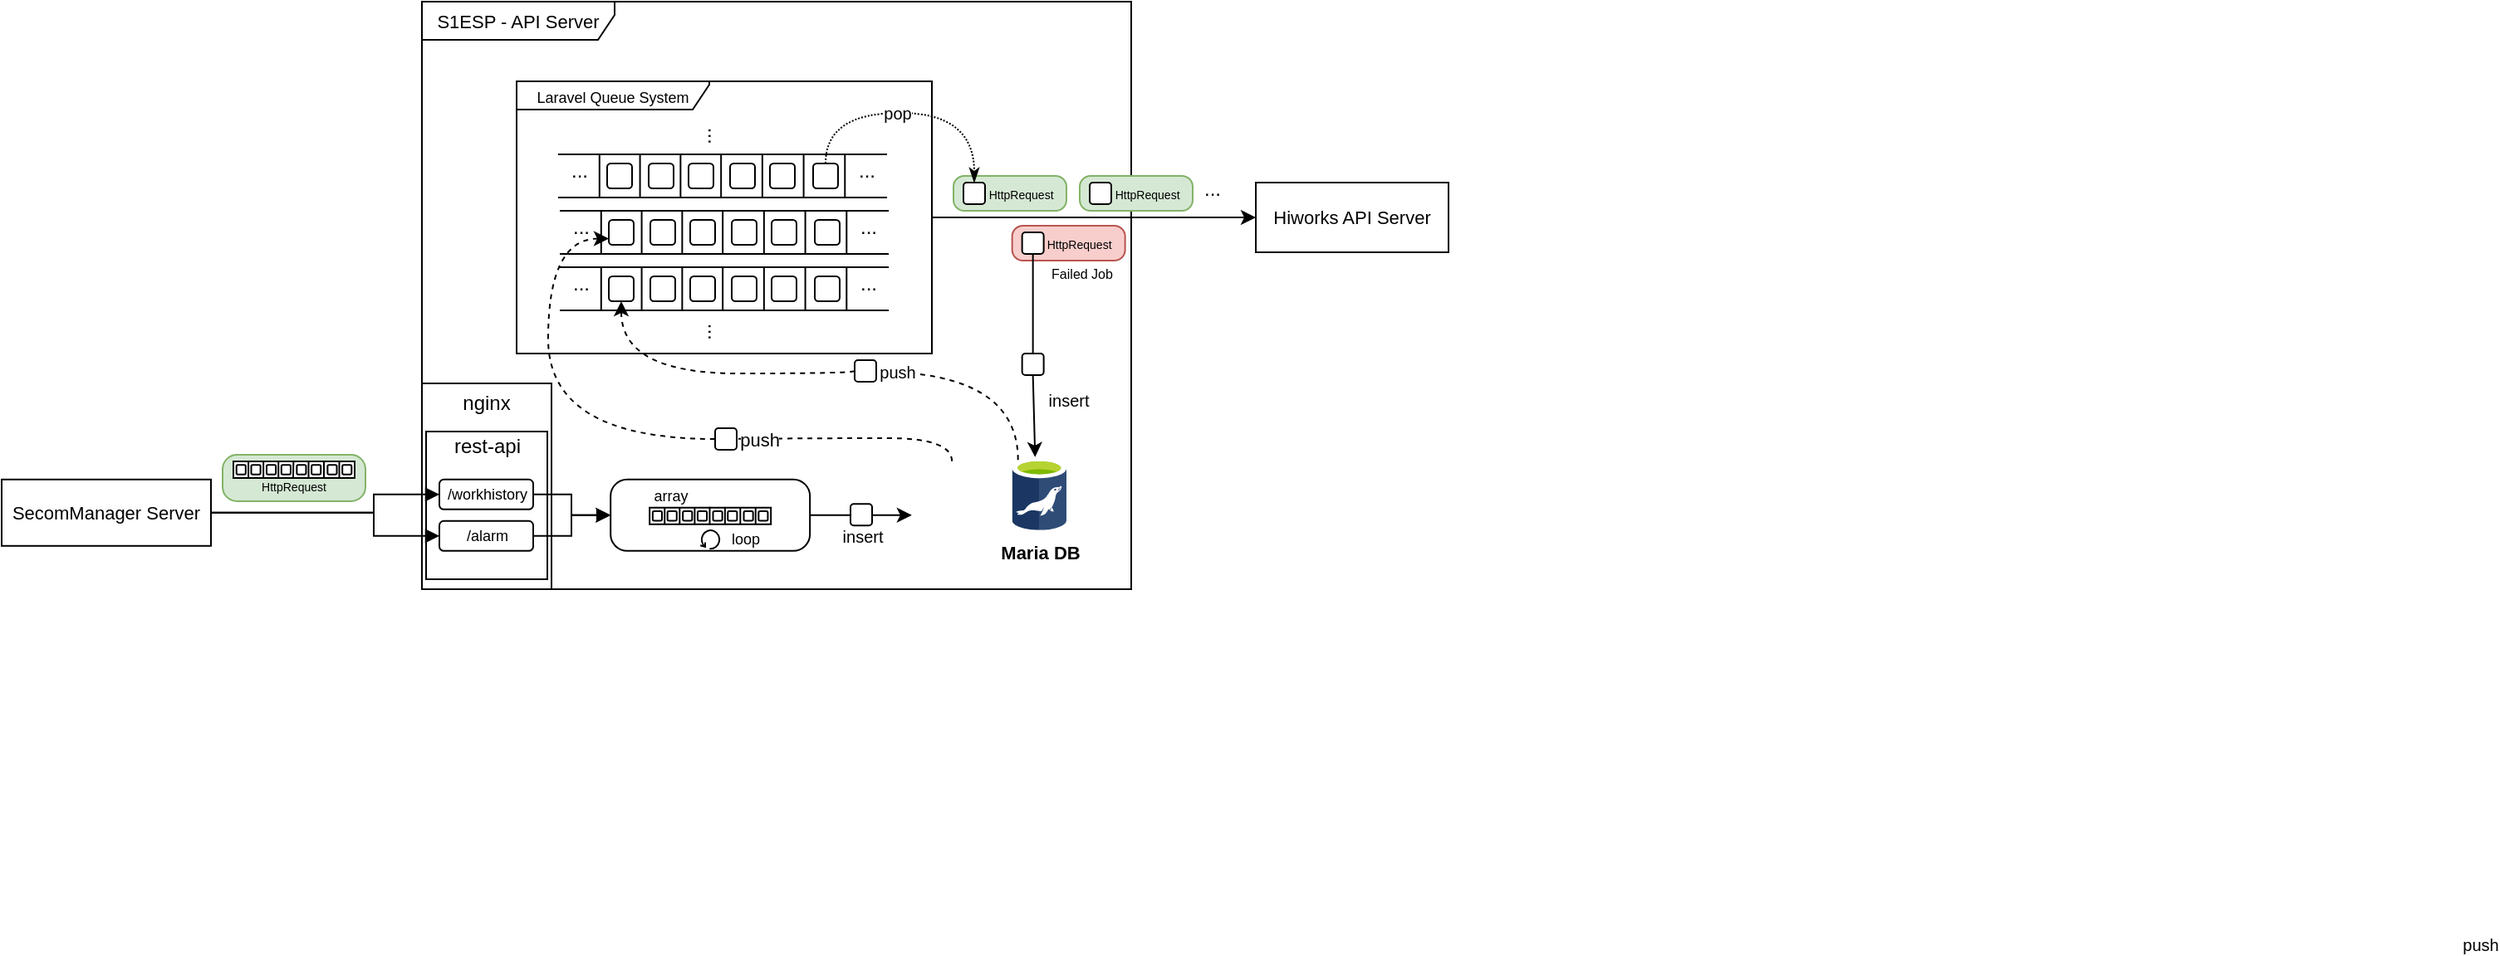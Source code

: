 <mxfile version="24.0.4" type="github">
  <diagram name="페이지-1" id="lGosDp3T9TM7N0VhiUiF">
    <mxGraphModel dx="819" dy="435" grid="0" gridSize="10" guides="1" tooltips="1" connect="1" arrows="1" fold="1" page="1" pageScale="1" pageWidth="1169" pageHeight="827" math="0" shadow="0">
      <root>
        <mxCell id="0" />
        <mxCell id="1" parent="0" />
        <mxCell id="Lqf84lOBojtRBltQ2In1-2" value="&lt;font style=&quot;font-size: 11px;&quot;&gt;S1ESP - API Server&lt;/font&gt;" style="shape=umlFrame;whiteSpace=wrap;html=1;pointerEvents=0;width=116;height=23;" parent="1" vertex="1">
          <mxGeometry x="376" y="211" width="427" height="354" as="geometry" />
        </mxCell>
        <mxCell id="Lqf84lOBojtRBltQ2In1-3" value="&lt;font style=&quot;font-size: 11px;&quot;&gt;SecomManager Server&lt;/font&gt;" style="html=1;whiteSpace=wrap;" parent="1" vertex="1">
          <mxGeometry x="123" y="498.9" width="126" height="40" as="geometry" />
        </mxCell>
        <mxCell id="Lqf84lOBojtRBltQ2In1-4" value="&lt;font style=&quot;font-size: 11px;&quot;&gt;Hiworks API Server&lt;/font&gt;" style="html=1;whiteSpace=wrap;" parent="1" vertex="1">
          <mxGeometry x="878" y="320" width="116" height="42" as="geometry" />
        </mxCell>
        <mxCell id="Lqf84lOBojtRBltQ2In1-8" value="" style="shape=image;verticalLabelPosition=bottom;labelBackgroundColor=default;verticalAlign=top;aspect=fixed;imageAspect=0;image=https://www.opc-router.de/wp-content/uploads/2021/03/mongodb_thumbnail.png;" parent="1" vertex="1">
          <mxGeometry x="670.91" y="487.9" width="48.33" height="65" as="geometry" />
        </mxCell>
        <mxCell id="Lqf84lOBojtRBltQ2In1-32" value="" style="group" parent="1" vertex="1" connectable="0">
          <mxGeometry x="459.5" y="337" width="197" height="26" as="geometry" />
        </mxCell>
        <mxCell id="Lqf84lOBojtRBltQ2In1-11" value="" style="shape=partialRectangle;whiteSpace=wrap;html=1;left=0;right=0;fillColor=none;" parent="Lqf84lOBojtRBltQ2In1-32" vertex="1">
          <mxGeometry width="97.579" height="26" as="geometry" />
        </mxCell>
        <mxCell id="Lqf84lOBojtRBltQ2In1-24" value="" style="endArrow=none;html=1;rounded=0;entryX=0.25;entryY=0;entryDx=0;entryDy=0;exitX=0.25;exitY=1;exitDx=0;exitDy=0;" parent="Lqf84lOBojtRBltQ2In1-32" source="Lqf84lOBojtRBltQ2In1-11" target="Lqf84lOBojtRBltQ2In1-11" edge="1">
          <mxGeometry width="50" height="50" relative="1" as="geometry">
            <mxPoint x="45.414" y="59.15" as="sourcePoint" />
            <mxPoint x="76.1" y="26.65" as="targetPoint" />
          </mxGeometry>
        </mxCell>
        <mxCell id="Lqf84lOBojtRBltQ2In1-25" value="" style="endArrow=none;html=1;rounded=0;entryX=0.5;entryY=0;entryDx=0;entryDy=0;exitX=0.5;exitY=1;exitDx=0;exitDy=0;" parent="Lqf84lOBojtRBltQ2In1-32" source="Lqf84lOBojtRBltQ2In1-11" target="Lqf84lOBojtRBltQ2In1-11" edge="1">
          <mxGeometry width="50" height="50" relative="1" as="geometry">
            <mxPoint x="48.483" y="32.5" as="sourcePoint" />
            <mxPoint x="48.483" y="-6.5" as="targetPoint" />
          </mxGeometry>
        </mxCell>
        <mxCell id="Lqf84lOBojtRBltQ2In1-26" value="" style="endArrow=none;html=1;rounded=0;entryX=0.75;entryY=0;entryDx=0;entryDy=0;exitX=0.75;exitY=1;exitDx=0;exitDy=0;" parent="Lqf84lOBojtRBltQ2In1-32" source="Lqf84lOBojtRBltQ2In1-11" target="Lqf84lOBojtRBltQ2In1-11" edge="1">
          <mxGeometry width="50" height="50" relative="1" as="geometry">
            <mxPoint x="54.62" y="39" as="sourcePoint" />
            <mxPoint x="54.62" as="targetPoint" />
          </mxGeometry>
        </mxCell>
        <mxCell id="Lqf84lOBojtRBltQ2In1-27" value="" style="shape=partialRectangle;whiteSpace=wrap;html=1;left=0;right=0;fillColor=none;" parent="Lqf84lOBojtRBltQ2In1-32" vertex="1">
          <mxGeometry x="97.579" width="99.421" height="26" as="geometry" />
        </mxCell>
        <mxCell id="Lqf84lOBojtRBltQ2In1-28" value="" style="endArrow=none;html=1;rounded=0;entryX=1;entryY=0;entryDx=0;entryDy=0;exitX=0;exitY=1;exitDx=0;exitDy=0;" parent="Lqf84lOBojtRBltQ2In1-32" source="Lqf84lOBojtRBltQ2In1-27" target="Lqf84lOBojtRBltQ2In1-11" edge="1">
          <mxGeometry width="50" height="50" relative="1" as="geometry">
            <mxPoint x="48.483" y="32.5" as="sourcePoint" />
            <mxPoint x="48.483" y="-6.5" as="targetPoint" />
          </mxGeometry>
        </mxCell>
        <mxCell id="Lqf84lOBojtRBltQ2In1-29" value="" style="endArrow=none;html=1;rounded=0;entryX=0.25;entryY=0;entryDx=0;entryDy=0;exitX=0.25;exitY=1;exitDx=0;exitDy=0;" parent="Lqf84lOBojtRBltQ2In1-32" source="Lqf84lOBojtRBltQ2In1-27" target="Lqf84lOBojtRBltQ2In1-27" edge="1">
          <mxGeometry width="50" height="50" relative="1" as="geometry">
            <mxPoint x="54.62" y="39" as="sourcePoint" />
            <mxPoint x="54.62" as="targetPoint" />
          </mxGeometry>
        </mxCell>
        <mxCell id="Lqf84lOBojtRBltQ2In1-30" value="" style="endArrow=none;html=1;rounded=0;entryX=0.5;entryY=0;entryDx=0;entryDy=0;exitX=0.5;exitY=1;exitDx=0;exitDy=0;" parent="Lqf84lOBojtRBltQ2In1-32" source="Lqf84lOBojtRBltQ2In1-27" target="Lqf84lOBojtRBltQ2In1-27" edge="1">
          <mxGeometry width="50" height="50" relative="1" as="geometry">
            <mxPoint x="60.757" y="45.5" as="sourcePoint" />
            <mxPoint x="60.757" y="6.5" as="targetPoint" />
          </mxGeometry>
        </mxCell>
        <mxCell id="Lqf84lOBojtRBltQ2In1-31" value="" style="endArrow=none;html=1;rounded=0;entryX=0.75;entryY=0;entryDx=0;entryDy=0;exitX=0.75;exitY=1;exitDx=0;exitDy=0;" parent="Lqf84lOBojtRBltQ2In1-32" source="Lqf84lOBojtRBltQ2In1-27" target="Lqf84lOBojtRBltQ2In1-27" edge="1">
          <mxGeometry width="50" height="50" relative="1" as="geometry">
            <mxPoint x="66.894" y="52" as="sourcePoint" />
            <mxPoint x="66.894" y="13" as="targetPoint" />
          </mxGeometry>
        </mxCell>
        <mxCell id="Lqf84lOBojtRBltQ2In1-36" value="" style="rounded=1;whiteSpace=wrap;html=1;" parent="Lqf84lOBojtRBltQ2In1-32" vertex="1">
          <mxGeometry x="78" y="5.5" width="15" height="15" as="geometry" />
        </mxCell>
        <mxCell id="Lqf84lOBojtRBltQ2In1-37" value="" style="rounded=1;whiteSpace=wrap;html=1;" parent="Lqf84lOBojtRBltQ2In1-32" vertex="1">
          <mxGeometry x="29" y="5.5" width="15" height="15" as="geometry" />
        </mxCell>
        <mxCell id="Lqf84lOBojtRBltQ2In1-38" value="" style="rounded=1;whiteSpace=wrap;html=1;" parent="Lqf84lOBojtRBltQ2In1-32" vertex="1">
          <mxGeometry x="54" y="5.5" width="15" height="15" as="geometry" />
        </mxCell>
        <mxCell id="Lqf84lOBojtRBltQ2In1-39" value="" style="rounded=1;whiteSpace=wrap;html=1;" parent="Lqf84lOBojtRBltQ2In1-32" vertex="1">
          <mxGeometry x="103" y="5.5" width="15" height="15" as="geometry" />
        </mxCell>
        <mxCell id="Lqf84lOBojtRBltQ2In1-40" value="" style="rounded=1;whiteSpace=wrap;html=1;" parent="Lqf84lOBojtRBltQ2In1-32" vertex="1">
          <mxGeometry x="127" y="5.5" width="15" height="15" as="geometry" />
        </mxCell>
        <mxCell id="Lqf84lOBojtRBltQ2In1-41" value="" style="rounded=1;whiteSpace=wrap;html=1;" parent="Lqf84lOBojtRBltQ2In1-32" vertex="1">
          <mxGeometry x="153" y="5.5" width="15" height="15" as="geometry" />
        </mxCell>
        <mxCell id="Lqf84lOBojtRBltQ2In1-43" value="..." style="text;html=1;align=center;verticalAlign=bottom;whiteSpace=wrap;rounded=0;" parent="Lqf84lOBojtRBltQ2In1-32" vertex="1">
          <mxGeometry x="6" y="6.75" width="12" height="12.5" as="geometry" />
        </mxCell>
        <mxCell id="Lqf84lOBojtRBltQ2In1-44" value="..." style="text;html=1;align=center;verticalAlign=bottom;whiteSpace=wrap;rounded=0;" parent="Lqf84lOBojtRBltQ2In1-32" vertex="1">
          <mxGeometry x="179" y="6.75" width="12" height="12.5" as="geometry" />
        </mxCell>
        <mxCell id="BP6PhcfmehH5XCsykjWn-3" value="&lt;div&gt;&lt;span style=&quot;background-color: initial;&quot;&gt;nginx&lt;/span&gt;&lt;/div&gt;&lt;div&gt;&lt;span style=&quot;background-color: initial;&quot;&gt;&lt;br&gt;&lt;/span&gt;&lt;/div&gt;&lt;div&gt;&lt;span style=&quot;background-color: initial;&quot;&gt;&lt;br&gt;&lt;/span&gt;&lt;/div&gt;&lt;div&gt;&lt;span style=&quot;background-color: initial;&quot;&gt;&lt;br&gt;&lt;/span&gt;&lt;/div&gt;&lt;div&gt;&lt;span style=&quot;background-color: initial;&quot;&gt;&lt;br&gt;&lt;/span&gt;&lt;/div&gt;&lt;div&gt;&lt;span style=&quot;background-color: initial;&quot;&gt;&lt;br&gt;&lt;/span&gt;&lt;/div&gt;&lt;div&gt;&lt;br&gt;&lt;/div&gt;&lt;div&gt;&lt;br&gt;&lt;/div&gt;" style="rounded=0;whiteSpace=wrap;html=1;" vertex="1" parent="1">
          <mxGeometry x="376" y="441" width="78" height="124" as="geometry" />
        </mxCell>
        <mxCell id="BP6PhcfmehH5XCsykjWn-5" value="&lt;div&gt;&lt;span style=&quot;background-color: initial;&quot;&gt;rest-api&lt;/span&gt;&lt;/div&gt;&lt;div&gt;&lt;span style=&quot;background-color: initial;&quot;&gt;&lt;br&gt;&lt;/span&gt;&lt;/div&gt;&lt;div&gt;&lt;span style=&quot;background-color: initial;&quot;&gt;&lt;br&gt;&lt;/span&gt;&lt;/div&gt;&lt;div&gt;&lt;span style=&quot;background-color: initial;&quot;&gt;&lt;br&gt;&lt;/span&gt;&lt;/div&gt;&lt;div&gt;&lt;span style=&quot;background-color: initial;&quot;&gt;&lt;br&gt;&lt;/span&gt;&lt;/div&gt;&lt;div&gt;&lt;span style=&quot;background-color: initial;&quot;&gt;&lt;br&gt;&lt;/span&gt;&lt;/div&gt;" style="rounded=0;whiteSpace=wrap;html=1;" vertex="1" parent="1">
          <mxGeometry x="378.5" y="470" width="73" height="89" as="geometry" />
        </mxCell>
        <mxCell id="BP6PhcfmehH5XCsykjWn-42" value="" style="group" vertex="1" connectable="0" parent="1">
          <mxGeometry x="458.5" y="303" width="197" height="26" as="geometry" />
        </mxCell>
        <mxCell id="BP6PhcfmehH5XCsykjWn-43" value="" style="shape=partialRectangle;whiteSpace=wrap;html=1;left=0;right=0;fillColor=none;" vertex="1" parent="BP6PhcfmehH5XCsykjWn-42">
          <mxGeometry width="97.579" height="26" as="geometry" />
        </mxCell>
        <mxCell id="BP6PhcfmehH5XCsykjWn-44" value="" style="endArrow=none;html=1;rounded=0;entryX=0.25;entryY=0;entryDx=0;entryDy=0;exitX=0.25;exitY=1;exitDx=0;exitDy=0;" edge="1" parent="BP6PhcfmehH5XCsykjWn-42" source="BP6PhcfmehH5XCsykjWn-43" target="BP6PhcfmehH5XCsykjWn-43">
          <mxGeometry width="50" height="50" relative="1" as="geometry">
            <mxPoint x="45.414" y="59.15" as="sourcePoint" />
            <mxPoint x="76.1" y="26.65" as="targetPoint" />
          </mxGeometry>
        </mxCell>
        <mxCell id="BP6PhcfmehH5XCsykjWn-45" value="" style="endArrow=none;html=1;rounded=0;entryX=0.5;entryY=0;entryDx=0;entryDy=0;exitX=0.5;exitY=1;exitDx=0;exitDy=0;" edge="1" parent="BP6PhcfmehH5XCsykjWn-42" source="BP6PhcfmehH5XCsykjWn-43" target="BP6PhcfmehH5XCsykjWn-43">
          <mxGeometry width="50" height="50" relative="1" as="geometry">
            <mxPoint x="48.483" y="32.5" as="sourcePoint" />
            <mxPoint x="48.483" y="-6.5" as="targetPoint" />
          </mxGeometry>
        </mxCell>
        <mxCell id="BP6PhcfmehH5XCsykjWn-46" value="" style="endArrow=none;html=1;rounded=0;entryX=0.75;entryY=0;entryDx=0;entryDy=0;exitX=0.75;exitY=1;exitDx=0;exitDy=0;" edge="1" parent="BP6PhcfmehH5XCsykjWn-42" source="BP6PhcfmehH5XCsykjWn-43" target="BP6PhcfmehH5XCsykjWn-43">
          <mxGeometry width="50" height="50" relative="1" as="geometry">
            <mxPoint x="54.62" y="39" as="sourcePoint" />
            <mxPoint x="54.62" as="targetPoint" />
          </mxGeometry>
        </mxCell>
        <mxCell id="BP6PhcfmehH5XCsykjWn-47" value="" style="shape=partialRectangle;whiteSpace=wrap;html=1;left=0;right=0;fillColor=none;" vertex="1" parent="BP6PhcfmehH5XCsykjWn-42">
          <mxGeometry x="97.579" width="99.421" height="26" as="geometry" />
        </mxCell>
        <mxCell id="BP6PhcfmehH5XCsykjWn-48" value="" style="endArrow=none;html=1;rounded=0;entryX=1;entryY=0;entryDx=0;entryDy=0;exitX=0;exitY=1;exitDx=0;exitDy=0;" edge="1" parent="BP6PhcfmehH5XCsykjWn-42" source="BP6PhcfmehH5XCsykjWn-47" target="BP6PhcfmehH5XCsykjWn-43">
          <mxGeometry width="50" height="50" relative="1" as="geometry">
            <mxPoint x="48.483" y="32.5" as="sourcePoint" />
            <mxPoint x="48.483" y="-6.5" as="targetPoint" />
          </mxGeometry>
        </mxCell>
        <mxCell id="BP6PhcfmehH5XCsykjWn-49" value="" style="endArrow=none;html=1;rounded=0;entryX=0.25;entryY=0;entryDx=0;entryDy=0;exitX=0.25;exitY=1;exitDx=0;exitDy=0;" edge="1" parent="BP6PhcfmehH5XCsykjWn-42" source="BP6PhcfmehH5XCsykjWn-47" target="BP6PhcfmehH5XCsykjWn-47">
          <mxGeometry width="50" height="50" relative="1" as="geometry">
            <mxPoint x="54.62" y="39" as="sourcePoint" />
            <mxPoint x="54.62" as="targetPoint" />
          </mxGeometry>
        </mxCell>
        <mxCell id="BP6PhcfmehH5XCsykjWn-50" value="" style="endArrow=none;html=1;rounded=0;entryX=0.5;entryY=0;entryDx=0;entryDy=0;exitX=0.5;exitY=1;exitDx=0;exitDy=0;" edge="1" parent="BP6PhcfmehH5XCsykjWn-42" source="BP6PhcfmehH5XCsykjWn-47" target="BP6PhcfmehH5XCsykjWn-47">
          <mxGeometry width="50" height="50" relative="1" as="geometry">
            <mxPoint x="60.757" y="45.5" as="sourcePoint" />
            <mxPoint x="60.757" y="6.5" as="targetPoint" />
          </mxGeometry>
        </mxCell>
        <mxCell id="BP6PhcfmehH5XCsykjWn-51" value="" style="endArrow=none;html=1;rounded=0;entryX=0.75;entryY=0;entryDx=0;entryDy=0;exitX=0.75;exitY=1;exitDx=0;exitDy=0;" edge="1" parent="BP6PhcfmehH5XCsykjWn-42" source="BP6PhcfmehH5XCsykjWn-47" target="BP6PhcfmehH5XCsykjWn-47">
          <mxGeometry width="50" height="50" relative="1" as="geometry">
            <mxPoint x="66.894" y="52" as="sourcePoint" />
            <mxPoint x="66.894" y="13" as="targetPoint" />
          </mxGeometry>
        </mxCell>
        <mxCell id="BP6PhcfmehH5XCsykjWn-52" value="" style="rounded=1;whiteSpace=wrap;html=1;" vertex="1" parent="BP6PhcfmehH5XCsykjWn-42">
          <mxGeometry x="78" y="5.5" width="15" height="15" as="geometry" />
        </mxCell>
        <mxCell id="BP6PhcfmehH5XCsykjWn-53" value="" style="rounded=1;whiteSpace=wrap;html=1;" vertex="1" parent="BP6PhcfmehH5XCsykjWn-42">
          <mxGeometry x="29" y="5.5" width="15" height="15" as="geometry" />
        </mxCell>
        <mxCell id="BP6PhcfmehH5XCsykjWn-54" value="" style="rounded=1;whiteSpace=wrap;html=1;" vertex="1" parent="BP6PhcfmehH5XCsykjWn-42">
          <mxGeometry x="54" y="5.5" width="15" height="15" as="geometry" />
        </mxCell>
        <mxCell id="BP6PhcfmehH5XCsykjWn-55" value="" style="rounded=1;whiteSpace=wrap;html=1;" vertex="1" parent="BP6PhcfmehH5XCsykjWn-42">
          <mxGeometry x="103" y="5.5" width="15" height="15" as="geometry" />
        </mxCell>
        <mxCell id="BP6PhcfmehH5XCsykjWn-56" value="" style="rounded=1;whiteSpace=wrap;html=1;" vertex="1" parent="BP6PhcfmehH5XCsykjWn-42">
          <mxGeometry x="127" y="5.5" width="15" height="15" as="geometry" />
        </mxCell>
        <mxCell id="BP6PhcfmehH5XCsykjWn-57" value="" style="rounded=1;whiteSpace=wrap;html=1;" vertex="1" parent="BP6PhcfmehH5XCsykjWn-42">
          <mxGeometry x="153" y="5.5" width="15" height="15" as="geometry" />
        </mxCell>
        <mxCell id="BP6PhcfmehH5XCsykjWn-58" value="..." style="text;html=1;align=center;verticalAlign=bottom;whiteSpace=wrap;rounded=0;" vertex="1" parent="BP6PhcfmehH5XCsykjWn-42">
          <mxGeometry x="6" y="6.75" width="12" height="12.5" as="geometry" />
        </mxCell>
        <mxCell id="BP6PhcfmehH5XCsykjWn-59" value="..." style="text;html=1;align=center;verticalAlign=bottom;whiteSpace=wrap;rounded=0;" vertex="1" parent="BP6PhcfmehH5XCsykjWn-42">
          <mxGeometry x="179" y="6.75" width="12" height="12.5" as="geometry" />
        </mxCell>
        <mxCell id="BP6PhcfmehH5XCsykjWn-128" style="edgeStyle=orthogonalEdgeStyle;rounded=0;orthogonalLoop=1;jettySize=auto;html=1;entryX=0;entryY=0.5;entryDx=0;entryDy=0;" edge="1" parent="1" source="BP6PhcfmehH5XCsykjWn-80" target="Lqf84lOBojtRBltQ2In1-4">
          <mxGeometry relative="1" as="geometry" />
        </mxCell>
        <mxCell id="BP6PhcfmehH5XCsykjWn-80" value="&lt;font style=&quot;font-size: 9px;&quot;&gt;Laravel Queue System&lt;/font&gt;" style="shape=umlFrame;whiteSpace=wrap;html=1;pointerEvents=0;width=116;height=17;" vertex="1" parent="1">
          <mxGeometry x="433" y="259" width="250" height="164" as="geometry" />
        </mxCell>
        <mxCell id="BP6PhcfmehH5XCsykjWn-81" value="" style="group" vertex="1" connectable="0" parent="1">
          <mxGeometry x="459.5" y="371" width="197" height="26" as="geometry" />
        </mxCell>
        <mxCell id="BP6PhcfmehH5XCsykjWn-82" value="" style="shape=partialRectangle;whiteSpace=wrap;html=1;left=0;right=0;fillColor=none;" vertex="1" parent="BP6PhcfmehH5XCsykjWn-81">
          <mxGeometry width="97.579" height="26" as="geometry" />
        </mxCell>
        <mxCell id="BP6PhcfmehH5XCsykjWn-83" value="" style="endArrow=none;html=1;rounded=0;entryX=0.25;entryY=0;entryDx=0;entryDy=0;exitX=0.25;exitY=1;exitDx=0;exitDy=0;" edge="1" parent="BP6PhcfmehH5XCsykjWn-81" source="BP6PhcfmehH5XCsykjWn-82" target="BP6PhcfmehH5XCsykjWn-82">
          <mxGeometry width="50" height="50" relative="1" as="geometry">
            <mxPoint x="45.414" y="59.15" as="sourcePoint" />
            <mxPoint x="76.1" y="26.65" as="targetPoint" />
          </mxGeometry>
        </mxCell>
        <mxCell id="BP6PhcfmehH5XCsykjWn-84" value="" style="endArrow=none;html=1;rounded=0;entryX=0.5;entryY=0;entryDx=0;entryDy=0;exitX=0.5;exitY=1;exitDx=0;exitDy=0;" edge="1" parent="BP6PhcfmehH5XCsykjWn-81" source="BP6PhcfmehH5XCsykjWn-82" target="BP6PhcfmehH5XCsykjWn-82">
          <mxGeometry width="50" height="50" relative="1" as="geometry">
            <mxPoint x="48.483" y="32.5" as="sourcePoint" />
            <mxPoint x="48.483" y="-6.5" as="targetPoint" />
          </mxGeometry>
        </mxCell>
        <mxCell id="BP6PhcfmehH5XCsykjWn-85" value="" style="endArrow=none;html=1;rounded=0;entryX=0.75;entryY=0;entryDx=0;entryDy=0;exitX=0.75;exitY=1;exitDx=0;exitDy=0;" edge="1" parent="BP6PhcfmehH5XCsykjWn-81" source="BP6PhcfmehH5XCsykjWn-82" target="BP6PhcfmehH5XCsykjWn-82">
          <mxGeometry width="50" height="50" relative="1" as="geometry">
            <mxPoint x="54.62" y="39" as="sourcePoint" />
            <mxPoint x="54.62" as="targetPoint" />
          </mxGeometry>
        </mxCell>
        <mxCell id="BP6PhcfmehH5XCsykjWn-86" value="" style="shape=partialRectangle;whiteSpace=wrap;html=1;left=0;right=0;fillColor=none;" vertex="1" parent="BP6PhcfmehH5XCsykjWn-81">
          <mxGeometry x="97.579" width="99.421" height="26" as="geometry" />
        </mxCell>
        <mxCell id="BP6PhcfmehH5XCsykjWn-87" value="" style="endArrow=none;html=1;rounded=0;entryX=1;entryY=0;entryDx=0;entryDy=0;exitX=0;exitY=1;exitDx=0;exitDy=0;" edge="1" parent="BP6PhcfmehH5XCsykjWn-81" source="BP6PhcfmehH5XCsykjWn-86" target="BP6PhcfmehH5XCsykjWn-82">
          <mxGeometry width="50" height="50" relative="1" as="geometry">
            <mxPoint x="48.483" y="32.5" as="sourcePoint" />
            <mxPoint x="48.483" y="-6.5" as="targetPoint" />
          </mxGeometry>
        </mxCell>
        <mxCell id="BP6PhcfmehH5XCsykjWn-88" value="" style="endArrow=none;html=1;rounded=0;entryX=0.25;entryY=0;entryDx=0;entryDy=0;exitX=0.25;exitY=1;exitDx=0;exitDy=0;" edge="1" parent="BP6PhcfmehH5XCsykjWn-81" source="BP6PhcfmehH5XCsykjWn-86" target="BP6PhcfmehH5XCsykjWn-86">
          <mxGeometry width="50" height="50" relative="1" as="geometry">
            <mxPoint x="54.62" y="39" as="sourcePoint" />
            <mxPoint x="54.62" as="targetPoint" />
          </mxGeometry>
        </mxCell>
        <mxCell id="BP6PhcfmehH5XCsykjWn-89" value="" style="endArrow=none;html=1;rounded=0;entryX=0.5;entryY=0;entryDx=0;entryDy=0;exitX=0.5;exitY=1;exitDx=0;exitDy=0;" edge="1" parent="BP6PhcfmehH5XCsykjWn-81" source="BP6PhcfmehH5XCsykjWn-86" target="BP6PhcfmehH5XCsykjWn-86">
          <mxGeometry width="50" height="50" relative="1" as="geometry">
            <mxPoint x="60.757" y="45.5" as="sourcePoint" />
            <mxPoint x="60.757" y="6.5" as="targetPoint" />
          </mxGeometry>
        </mxCell>
        <mxCell id="BP6PhcfmehH5XCsykjWn-90" value="" style="endArrow=none;html=1;rounded=0;entryX=0.75;entryY=0;entryDx=0;entryDy=0;exitX=0.75;exitY=1;exitDx=0;exitDy=0;" edge="1" parent="BP6PhcfmehH5XCsykjWn-81" source="BP6PhcfmehH5XCsykjWn-86" target="BP6PhcfmehH5XCsykjWn-86">
          <mxGeometry width="50" height="50" relative="1" as="geometry">
            <mxPoint x="66.894" y="52" as="sourcePoint" />
            <mxPoint x="66.894" y="13" as="targetPoint" />
          </mxGeometry>
        </mxCell>
        <mxCell id="BP6PhcfmehH5XCsykjWn-91" value="" style="rounded=1;whiteSpace=wrap;html=1;" vertex="1" parent="BP6PhcfmehH5XCsykjWn-81">
          <mxGeometry x="78" y="5.5" width="15" height="15" as="geometry" />
        </mxCell>
        <mxCell id="BP6PhcfmehH5XCsykjWn-92" value="" style="rounded=1;whiteSpace=wrap;html=1;" vertex="1" parent="BP6PhcfmehH5XCsykjWn-81">
          <mxGeometry x="29" y="5.5" width="15" height="15" as="geometry" />
        </mxCell>
        <mxCell id="BP6PhcfmehH5XCsykjWn-93" value="" style="rounded=1;whiteSpace=wrap;html=1;" vertex="1" parent="BP6PhcfmehH5XCsykjWn-81">
          <mxGeometry x="54" y="5.5" width="15" height="15" as="geometry" />
        </mxCell>
        <mxCell id="BP6PhcfmehH5XCsykjWn-94" value="" style="rounded=1;whiteSpace=wrap;html=1;" vertex="1" parent="BP6PhcfmehH5XCsykjWn-81">
          <mxGeometry x="103" y="5.5" width="15" height="15" as="geometry" />
        </mxCell>
        <mxCell id="BP6PhcfmehH5XCsykjWn-95" value="" style="rounded=1;whiteSpace=wrap;html=1;" vertex="1" parent="BP6PhcfmehH5XCsykjWn-81">
          <mxGeometry x="127" y="5.5" width="15" height="15" as="geometry" />
        </mxCell>
        <mxCell id="BP6PhcfmehH5XCsykjWn-96" value="&lt;span style=&quot;color: rgba(0, 0, 0, 0); font-family: monospace; font-size: 0px; text-align: start; text-wrap: nowrap;&quot;&gt;%3CmxGraphModel%3E%3Croot%3E%3CmxCell%20id%3D%220%22%2F%3E%3CmxCell%20id%3D%221%22%20parent%3D%220%22%2F%3E%3CmxCell%20id%3D%222%22%20value%3D%22%26lt%3Bfont%20style%3D%26quot%3Bfont-size%3A%209px%3B%26quot%3B%26gt%3Barray%26lt%3B%2Ffont%26gt%3B%22%20style%3D%22text%3Bhtml%3D1%3Balign%3Dcenter%3BverticalAlign%3Dmiddle%3BwhiteSpace%3Dwrap%3Brounded%3D0%3B%22%20vertex%3D%221%22%20parent%3D%221%22%3E%3CmxGeometry%20x%3D%22486%22%20y%3D%22507.0%22%20width%3D%2242%22%20height%3D%2210%22%20as%3D%22geometry%22%2F%3E%3C%2FmxCell%3E%3C%2Froot%3E%3C%2FmxGraphModel%3E&lt;/span&gt;" style="rounded=1;whiteSpace=wrap;html=1;" vertex="1" parent="BP6PhcfmehH5XCsykjWn-81">
          <mxGeometry x="153" y="5.5" width="15" height="15" as="geometry" />
        </mxCell>
        <mxCell id="BP6PhcfmehH5XCsykjWn-97" value="..." style="text;html=1;align=center;verticalAlign=bottom;whiteSpace=wrap;rounded=0;" vertex="1" parent="BP6PhcfmehH5XCsykjWn-81">
          <mxGeometry x="6" y="6.75" width="12" height="12.5" as="geometry" />
        </mxCell>
        <mxCell id="BP6PhcfmehH5XCsykjWn-98" value="..." style="text;html=1;align=center;verticalAlign=bottom;whiteSpace=wrap;rounded=0;" vertex="1" parent="BP6PhcfmehH5XCsykjWn-81">
          <mxGeometry x="179" y="6.75" width="12" height="12.5" as="geometry" />
        </mxCell>
        <mxCell id="BP6PhcfmehH5XCsykjWn-99" value="..." style="text;html=1;align=center;verticalAlign=bottom;whiteSpace=wrap;rounded=0;rotation=90;" vertex="1" parent="1">
          <mxGeometry x="543.58" y="404" width="12" height="12.5" as="geometry" />
        </mxCell>
        <mxCell id="BP6PhcfmehH5XCsykjWn-100" value="..." style="text;html=1;align=center;verticalAlign=bottom;whiteSpace=wrap;rounded=0;rotation=90;" vertex="1" parent="1">
          <mxGeometry x="543.58" y="286" width="12" height="12.5" as="geometry" />
        </mxCell>
        <mxCell id="BP6PhcfmehH5XCsykjWn-103" value="/workhistory" style="rounded=1;whiteSpace=wrap;html=1;fontSize=9;" vertex="1" parent="1">
          <mxGeometry x="386.5" y="498.9" width="56.5" height="18" as="geometry" />
        </mxCell>
        <mxCell id="BP6PhcfmehH5XCsykjWn-104" value="/alarm" style="rounded=1;whiteSpace=wrap;html=1;fontSize=9;" vertex="1" parent="1">
          <mxGeometry x="386.5" y="523.9" width="56.5" height="18" as="geometry" />
        </mxCell>
        <mxCell id="BP6PhcfmehH5XCsykjWn-115" style="edgeStyle=orthogonalEdgeStyle;rounded=0;orthogonalLoop=1;jettySize=auto;html=1;entryX=0;entryY=0.5;entryDx=0;entryDy=0;" edge="1" parent="1" source="BP6PhcfmehH5XCsykjWn-160" target="Lqf84lOBojtRBltQ2In1-8">
          <mxGeometry relative="1" as="geometry">
            <Array as="points">
              <mxPoint x="643" y="520" />
              <mxPoint x="670" y="520" />
            </Array>
          </mxGeometry>
        </mxCell>
        <mxCell id="BP6PhcfmehH5XCsykjWn-166" value="insert" style="edgeLabel;html=1;align=center;verticalAlign=middle;resizable=0;points=[];fontSize=10;" vertex="1" connectable="0" parent="BP6PhcfmehH5XCsykjWn-115">
          <mxGeometry x="-0.424" y="3" relative="1" as="geometry">
            <mxPoint x="-13" y="15" as="offset" />
          </mxGeometry>
        </mxCell>
        <mxCell id="BP6PhcfmehH5XCsykjWn-110" value="" style="points=[[0.25,0,0],[0.5,0,0],[0.75,0,0],[1,0.25,0],[1,0.5,0],[1,0.75,0],[0.75,1,0],[0.5,1,0],[0.25,1,0],[0,0.75,0],[0,0.5,0],[0,0.25,0]];shape=mxgraph.bpmn.task;whiteSpace=wrap;rectStyle=rounded;size=10;html=1;container=1;expand=0;collapsible=0;taskMarker=abstract;isLoopStandard=1;" vertex="1" parent="1">
          <mxGeometry x="489.58" y="498.9" width="120" height="43" as="geometry" />
        </mxCell>
        <mxCell id="BP6PhcfmehH5XCsykjWn-15" value="" style="group" vertex="1" connectable="0" parent="BP6PhcfmehH5XCsykjWn-110">
          <mxGeometry x="23.5" y="16.97" width="73" height="10" as="geometry" />
        </mxCell>
        <mxCell id="BP6PhcfmehH5XCsykjWn-16" value="" style="shape=partialRectangle;whiteSpace=wrap;html=1;left=0;right=0;fillColor=none;" vertex="1" parent="BP6PhcfmehH5XCsykjWn-15">
          <mxGeometry width="36.159" height="10" as="geometry" />
        </mxCell>
        <mxCell id="BP6PhcfmehH5XCsykjWn-17" value="" style="endArrow=none;html=1;rounded=0;entryX=0.25;entryY=0;entryDx=0;entryDy=0;exitX=0.25;exitY=1;exitDx=0;exitDy=0;" edge="1" parent="BP6PhcfmehH5XCsykjWn-15" source="BP6PhcfmehH5XCsykjWn-16" target="BP6PhcfmehH5XCsykjWn-16">
          <mxGeometry width="50" height="50" relative="1" as="geometry">
            <mxPoint x="16.829" y="22.75" as="sourcePoint" />
            <mxPoint x="28.199" y="10.25" as="targetPoint" />
          </mxGeometry>
        </mxCell>
        <mxCell id="BP6PhcfmehH5XCsykjWn-18" value="" style="endArrow=none;html=1;rounded=0;entryX=0.5;entryY=0;entryDx=0;entryDy=0;exitX=0.5;exitY=1;exitDx=0;exitDy=0;" edge="1" parent="BP6PhcfmehH5XCsykjWn-15" source="BP6PhcfmehH5XCsykjWn-16" target="BP6PhcfmehH5XCsykjWn-16">
          <mxGeometry width="50" height="50" relative="1" as="geometry">
            <mxPoint x="17.966" y="12.5" as="sourcePoint" />
            <mxPoint x="17.966" y="-2.5" as="targetPoint" />
          </mxGeometry>
        </mxCell>
        <mxCell id="BP6PhcfmehH5XCsykjWn-19" value="" style="endArrow=none;html=1;rounded=0;entryX=0.75;entryY=0;entryDx=0;entryDy=0;exitX=0.75;exitY=1;exitDx=0;exitDy=0;" edge="1" parent="BP6PhcfmehH5XCsykjWn-15" source="BP6PhcfmehH5XCsykjWn-16" target="BP6PhcfmehH5XCsykjWn-16">
          <mxGeometry width="50" height="50" relative="1" as="geometry">
            <mxPoint x="20.24" y="15" as="sourcePoint" />
            <mxPoint x="20.24" as="targetPoint" />
          </mxGeometry>
        </mxCell>
        <mxCell id="BP6PhcfmehH5XCsykjWn-20" value="" style="shape=partialRectangle;whiteSpace=wrap;html=1;left=0;right=0;fillColor=none;" vertex="1" parent="BP6PhcfmehH5XCsykjWn-15">
          <mxGeometry x="36.159" width="36.841" height="10" as="geometry" />
        </mxCell>
        <mxCell id="BP6PhcfmehH5XCsykjWn-21" value="" style="endArrow=none;html=1;rounded=0;entryX=1;entryY=0;entryDx=0;entryDy=0;exitX=0;exitY=1;exitDx=0;exitDy=0;" edge="1" parent="BP6PhcfmehH5XCsykjWn-15" source="BP6PhcfmehH5XCsykjWn-20" target="BP6PhcfmehH5XCsykjWn-16">
          <mxGeometry width="50" height="50" relative="1" as="geometry">
            <mxPoint x="17.966" y="12.5" as="sourcePoint" />
            <mxPoint x="17.966" y="-2.5" as="targetPoint" />
          </mxGeometry>
        </mxCell>
        <mxCell id="BP6PhcfmehH5XCsykjWn-22" value="" style="endArrow=none;html=1;rounded=0;entryX=0.25;entryY=0;entryDx=0;entryDy=0;exitX=0.25;exitY=1;exitDx=0;exitDy=0;" edge="1" parent="BP6PhcfmehH5XCsykjWn-15" source="BP6PhcfmehH5XCsykjWn-20" target="BP6PhcfmehH5XCsykjWn-20">
          <mxGeometry width="50" height="50" relative="1" as="geometry">
            <mxPoint x="20.24" y="15" as="sourcePoint" />
            <mxPoint x="20.24" as="targetPoint" />
          </mxGeometry>
        </mxCell>
        <mxCell id="BP6PhcfmehH5XCsykjWn-23" value="" style="endArrow=none;html=1;rounded=0;entryX=0.5;entryY=0;entryDx=0;entryDy=0;exitX=0.5;exitY=1;exitDx=0;exitDy=0;" edge="1" parent="BP6PhcfmehH5XCsykjWn-15" source="BP6PhcfmehH5XCsykjWn-20" target="BP6PhcfmehH5XCsykjWn-20">
          <mxGeometry width="50" height="50" relative="1" as="geometry">
            <mxPoint x="22.514" y="17.5" as="sourcePoint" />
            <mxPoint x="22.514" y="2.5" as="targetPoint" />
          </mxGeometry>
        </mxCell>
        <mxCell id="BP6PhcfmehH5XCsykjWn-24" value="" style="endArrow=none;html=1;rounded=0;entryX=0.75;entryY=0;entryDx=0;entryDy=0;exitX=0.75;exitY=1;exitDx=0;exitDy=0;" edge="1" parent="BP6PhcfmehH5XCsykjWn-15" source="BP6PhcfmehH5XCsykjWn-20" target="BP6PhcfmehH5XCsykjWn-20">
          <mxGeometry width="50" height="50" relative="1" as="geometry">
            <mxPoint x="24.788" y="20" as="sourcePoint" />
            <mxPoint x="24.788" y="5" as="targetPoint" />
          </mxGeometry>
        </mxCell>
        <mxCell id="BP6PhcfmehH5XCsykjWn-25" value="" style="rounded=1;whiteSpace=wrap;html=1;" vertex="1" parent="BP6PhcfmehH5XCsykjWn-15">
          <mxGeometry x="28.904" y="2.115" width="5.558" height="5.769" as="geometry" />
        </mxCell>
        <mxCell id="BP6PhcfmehH5XCsykjWn-26" value="" style="rounded=1;whiteSpace=wrap;html=1;" vertex="1" parent="BP6PhcfmehH5XCsykjWn-15">
          <mxGeometry x="10.746" y="2.115" width="5.558" height="5.769" as="geometry" />
        </mxCell>
        <mxCell id="BP6PhcfmehH5XCsykjWn-27" value="" style="rounded=1;whiteSpace=wrap;html=1;" vertex="1" parent="BP6PhcfmehH5XCsykjWn-15">
          <mxGeometry x="20.01" y="2.115" width="5.558" height="5.769" as="geometry" />
        </mxCell>
        <mxCell id="BP6PhcfmehH5XCsykjWn-28" value="" style="rounded=1;whiteSpace=wrap;html=1;" vertex="1" parent="BP6PhcfmehH5XCsykjWn-15">
          <mxGeometry x="38.168" y="2.115" width="5.558" height="5.769" as="geometry" />
        </mxCell>
        <mxCell id="BP6PhcfmehH5XCsykjWn-29" value="" style="rounded=1;whiteSpace=wrap;html=1;" vertex="1" parent="BP6PhcfmehH5XCsykjWn-15">
          <mxGeometry x="47.061" y="2.115" width="5.558" height="5.769" as="geometry" />
        </mxCell>
        <mxCell id="BP6PhcfmehH5XCsykjWn-30" value="" style="rounded=1;whiteSpace=wrap;html=1;" vertex="1" parent="BP6PhcfmehH5XCsykjWn-15">
          <mxGeometry x="56.695" y="2.115" width="5.558" height="5.769" as="geometry" />
        </mxCell>
        <mxCell id="BP6PhcfmehH5XCsykjWn-34" value="" style="endArrow=none;html=1;rounded=0;entryX=0;entryY=0;entryDx=0;entryDy=0;exitX=0;exitY=1;exitDx=0;exitDy=0;" edge="1" parent="BP6PhcfmehH5XCsykjWn-15" source="BP6PhcfmehH5XCsykjWn-16" target="BP6PhcfmehH5XCsykjWn-16">
          <mxGeometry width="50" height="50" relative="1" as="geometry">
            <mxPoint x="12.599" y="13.846" as="sourcePoint" />
            <mxPoint x="12.599" y="3.846" as="targetPoint" />
          </mxGeometry>
        </mxCell>
        <mxCell id="BP6PhcfmehH5XCsykjWn-35" value="" style="endArrow=none;html=1;rounded=0;entryX=1;entryY=0;entryDx=0;entryDy=0;exitX=1;exitY=1;exitDx=0;exitDy=0;" edge="1" parent="BP6PhcfmehH5XCsykjWn-15" source="BP6PhcfmehH5XCsykjWn-20" target="BP6PhcfmehH5XCsykjWn-20">
          <mxGeometry width="50" height="50" relative="1" as="geometry">
            <mxPoint x="16.305" y="17.692" as="sourcePoint" />
            <mxPoint x="16.305" y="7.692" as="targetPoint" />
          </mxGeometry>
        </mxCell>
        <mxCell id="BP6PhcfmehH5XCsykjWn-36" value="" style="rounded=1;whiteSpace=wrap;html=1;" vertex="1" parent="BP6PhcfmehH5XCsykjWn-15">
          <mxGeometry x="1.853" y="2.115" width="5.558" height="5.769" as="geometry" />
        </mxCell>
        <mxCell id="BP6PhcfmehH5XCsykjWn-37" value="" style="rounded=1;whiteSpace=wrap;html=1;" vertex="1" parent="BP6PhcfmehH5XCsykjWn-15">
          <mxGeometry x="65.589" y="2.115" width="5.558" height="5.769" as="geometry" />
        </mxCell>
        <mxCell id="BP6PhcfmehH5XCsykjWn-107" value="&lt;font style=&quot;font-size: 9px;&quot;&gt;array&lt;/font&gt;" style="text;html=1;align=center;verticalAlign=middle;whiteSpace=wrap;rounded=0;" vertex="1" parent="BP6PhcfmehH5XCsykjWn-110">
          <mxGeometry x="15" y="4.3" width="42" height="10" as="geometry" />
        </mxCell>
        <mxCell id="BP6PhcfmehH5XCsykjWn-119" value="&lt;font style=&quot;font-size: 9px;&quot;&gt;loop&lt;/font&gt;" style="text;html=1;align=center;verticalAlign=middle;whiteSpace=wrap;rounded=0;" vertex="1" parent="BP6PhcfmehH5XCsykjWn-110">
          <mxGeometry x="60" y="30.3" width="42" height="10" as="geometry" />
        </mxCell>
        <mxCell id="BP6PhcfmehH5XCsykjWn-114" style="edgeStyle=orthogonalEdgeStyle;rounded=0;orthogonalLoop=1;jettySize=auto;html=1;entryX=0;entryY=0.5;entryDx=0;entryDy=0;entryPerimeter=0;" edge="1" parent="1" source="BP6PhcfmehH5XCsykjWn-104" target="BP6PhcfmehH5XCsykjWn-110">
          <mxGeometry relative="1" as="geometry">
            <Array as="points">
              <mxPoint x="466" y="533" />
              <mxPoint x="466" y="520" />
            </Array>
          </mxGeometry>
        </mxCell>
        <mxCell id="BP6PhcfmehH5XCsykjWn-122" value="&lt;font style=&quot;font-size: 7px;&quot;&gt;&amp;nbsp; &amp;nbsp; &amp;nbsp; &amp;nbsp;HttpRequest&lt;/font&gt;" style="rounded=1;whiteSpace=wrap;html=1;arcSize=31;fontSize=8;fillColor=#d5e8d4;strokeColor=#82b366;" vertex="1" parent="1">
          <mxGeometry x="696" y="316" width="68" height="21" as="geometry" />
        </mxCell>
        <mxCell id="BP6PhcfmehH5XCsykjWn-124" style="edgeStyle=orthogonalEdgeStyle;rounded=0;orthogonalLoop=1;jettySize=auto;html=1;entryX=0.5;entryY=0;entryDx=0;entryDy=0;curved=1;exitX=0.5;exitY=0;exitDx=0;exitDy=0;endArrow=classicThin;endFill=1;dashed=1;dashPattern=1 1;" edge="1" parent="1" source="BP6PhcfmehH5XCsykjWn-57" target="BP6PhcfmehH5XCsykjWn-126">
          <mxGeometry relative="1" as="geometry">
            <Array as="points">
              <mxPoint x="619" y="278" />
              <mxPoint x="709" y="278" />
            </Array>
          </mxGeometry>
        </mxCell>
        <mxCell id="BP6PhcfmehH5XCsykjWn-184" value="pop" style="edgeLabel;html=1;align=center;verticalAlign=middle;resizable=0;points=[];fontSize=10;" vertex="1" connectable="0" parent="BP6PhcfmehH5XCsykjWn-124">
          <mxGeometry x="-0.091" relative="1" as="geometry">
            <mxPoint as="offset" />
          </mxGeometry>
        </mxCell>
        <mxCell id="BP6PhcfmehH5XCsykjWn-126" value="" style="rounded=1;whiteSpace=wrap;html=1;" vertex="1" parent="1">
          <mxGeometry x="702" y="320" width="13" height="13" as="geometry" />
        </mxCell>
        <mxCell id="BP6PhcfmehH5XCsykjWn-137" value="&lt;font style=&quot;font-size: 7px;&quot;&gt;&amp;nbsp; &amp;nbsp; &amp;nbsp; &amp;nbsp;HttpRequest&lt;/font&gt;" style="rounded=1;whiteSpace=wrap;html=1;arcSize=31;fontSize=8;fillColor=#d5e8d4;strokeColor=#82b366;" vertex="1" parent="1">
          <mxGeometry x="772" y="316" width="68" height="21" as="geometry" />
        </mxCell>
        <mxCell id="BP6PhcfmehH5XCsykjWn-138" value="" style="rounded=1;whiteSpace=wrap;html=1;" vertex="1" parent="1">
          <mxGeometry x="778" y="320" width="13" height="13" as="geometry" />
        </mxCell>
        <mxCell id="BP6PhcfmehH5XCsykjWn-139" value="..." style="text;html=1;align=center;verticalAlign=bottom;whiteSpace=wrap;rounded=0;" vertex="1" parent="1">
          <mxGeometry x="846" y="320.5" width="12" height="12.5" as="geometry" />
        </mxCell>
        <mxCell id="BP6PhcfmehH5XCsykjWn-140" style="edgeStyle=orthogonalEdgeStyle;rounded=0;orthogonalLoop=1;jettySize=auto;html=1;entryX=0;entryY=0.75;entryDx=0;entryDy=0;dashed=1;curved=1;" edge="1" parent="1" source="BP6PhcfmehH5XCsykjWn-167" target="Lqf84lOBojtRBltQ2In1-37">
          <mxGeometry relative="1" as="geometry">
            <Array as="points">
              <mxPoint x="452" y="354" />
            </Array>
          </mxGeometry>
        </mxCell>
        <mxCell id="BP6PhcfmehH5XCsykjWn-175" style="edgeStyle=orthogonalEdgeStyle;rounded=0;orthogonalLoop=1;jettySize=auto;html=1;entryX=1;entryY=0.5;entryDx=0;entryDy=0;curved=1;dashed=1;exitX=0.108;exitY=0.017;exitDx=0;exitDy=0;exitPerimeter=0;endArrow=none;endFill=0;" edge="1" parent="1" source="BP6PhcfmehH5XCsykjWn-142" target="BP6PhcfmehH5XCsykjWn-172">
          <mxGeometry relative="1" as="geometry">
            <mxPoint x="649.5" y="455.5" as="targetPoint" />
            <Array as="points">
              <mxPoint x="734" y="434" />
              <mxPoint x="650" y="434" />
            </Array>
          </mxGeometry>
        </mxCell>
        <mxCell id="BP6PhcfmehH5XCsykjWn-176" value="push" style="edgeLabel;html=1;align=center;verticalAlign=middle;resizable=0;points=[];fontSize=10;" vertex="1" connectable="0" parent="BP6PhcfmehH5XCsykjWn-175">
          <mxGeometry x="0.889" y="-1" relative="1" as="geometry">
            <mxPoint x="5" y="1" as="offset" />
          </mxGeometry>
        </mxCell>
        <mxCell id="BP6PhcfmehH5XCsykjWn-142" value="&lt;b&gt;&lt;font style=&quot;font-size: 11px;&quot;&gt;Maria DB&lt;/font&gt;&lt;/b&gt;" style="image;sketch=0;aspect=fixed;html=1;points=[];align=center;fontSize=12;image=img/lib/mscae/aspect=fixed;html=1;perimeter=none;align=center;shadow=0;dashed=0;fontSize=12;image=img/lib/mscae/Azure_Database_for_MariaDB_servers.svg;" vertex="1" parent="1">
          <mxGeometry x="731.32" y="486.4" width="32.68" height="43" as="geometry" />
        </mxCell>
        <mxCell id="BP6PhcfmehH5XCsykjWn-143" style="rounded=0;orthogonalLoop=1;jettySize=auto;html=1;entryX=0.423;entryY=-0.023;entryDx=0;entryDy=0;entryPerimeter=0;exitX=0.5;exitY=1;exitDx=0;exitDy=0;" edge="1" parent="1" source="BP6PhcfmehH5XCsykjWn-177" target="BP6PhcfmehH5XCsykjWn-142">
          <mxGeometry relative="1" as="geometry">
            <mxPoint x="743.82" y="458.0" as="sourcePoint" />
          </mxGeometry>
        </mxCell>
        <mxCell id="BP6PhcfmehH5XCsykjWn-150" value="push" style="edgeLabel;html=1;align=center;verticalAlign=middle;resizable=0;points=[];fontSize=10;" vertex="1" connectable="0" parent="BP6PhcfmehH5XCsykjWn-143">
          <mxGeometry x="0.119" relative="1" as="geometry">
            <mxPoint x="870" y="315" as="offset" />
          </mxGeometry>
        </mxCell>
        <mxCell id="BP6PhcfmehH5XCsykjWn-145" value="&lt;font style=&quot;font-size: 7px;&quot;&gt;&amp;nbsp; &amp;nbsp; &amp;nbsp; &amp;nbsp;HttpRequest&lt;/font&gt;" style="rounded=1;whiteSpace=wrap;html=1;arcSize=31;fontSize=8;fillColor=#f8cecc;strokeColor=#b85450;" vertex="1" parent="1">
          <mxGeometry x="731.32" y="346" width="68" height="21" as="geometry" />
        </mxCell>
        <mxCell id="BP6PhcfmehH5XCsykjWn-146" value="" style="rounded=1;whiteSpace=wrap;html=1;" vertex="1" parent="1">
          <mxGeometry x="737.32" y="350" width="13" height="13" as="geometry" />
        </mxCell>
        <mxCell id="BP6PhcfmehH5XCsykjWn-151" style="edgeStyle=orthogonalEdgeStyle;rounded=0;orthogonalLoop=1;jettySize=auto;html=1;entryX=0.5;entryY=1;entryDx=0;entryDy=0;dashed=1;curved=1;exitX=0;exitY=0.5;exitDx=0;exitDy=0;" edge="1" parent="1" source="BP6PhcfmehH5XCsykjWn-172" target="BP6PhcfmehH5XCsykjWn-92">
          <mxGeometry relative="1" as="geometry">
            <mxPoint x="705" y="496" as="sourcePoint" />
            <mxPoint x="506" y="402" as="targetPoint" />
            <Array as="points">
              <mxPoint x="636" y="435" />
              <mxPoint x="496" y="435" />
            </Array>
          </mxGeometry>
        </mxCell>
        <mxCell id="BP6PhcfmehH5XCsykjWn-153" style="edgeStyle=orthogonalEdgeStyle;rounded=0;orthogonalLoop=1;jettySize=auto;html=1;entryX=0;entryY=0.5;entryDx=0;entryDy=0;entryPerimeter=0;endArrow=block;endFill=1;" edge="1" parent="1" source="BP6PhcfmehH5XCsykjWn-103" target="BP6PhcfmehH5XCsykjWn-110">
          <mxGeometry relative="1" as="geometry">
            <Array as="points">
              <mxPoint x="466" y="508" />
              <mxPoint x="466" y="520" />
            </Array>
          </mxGeometry>
        </mxCell>
        <mxCell id="BP6PhcfmehH5XCsykjWn-163" value="" style="edgeStyle=orthogonalEdgeStyle;rounded=0;orthogonalLoop=1;jettySize=auto;html=1;entryX=0;entryY=0.5;entryDx=0;entryDy=0;endArrow=none;endFill=0;exitX=1;exitY=0.5;exitDx=0;exitDy=0;exitPerimeter=0;" edge="1" parent="1" source="BP6PhcfmehH5XCsykjWn-110" target="BP6PhcfmehH5XCsykjWn-160">
          <mxGeometry relative="1" as="geometry">
            <mxPoint x="590" y="533" as="sourcePoint" />
            <mxPoint x="671" y="533" as="targetPoint" />
          </mxGeometry>
        </mxCell>
        <mxCell id="BP6PhcfmehH5XCsykjWn-160" value="" style="rounded=1;whiteSpace=wrap;html=1;" vertex="1" parent="1">
          <mxGeometry x="634" y="513.6" width="13" height="13" as="geometry" />
        </mxCell>
        <mxCell id="BP6PhcfmehH5XCsykjWn-169" value="" style="edgeStyle=orthogonalEdgeStyle;rounded=0;orthogonalLoop=1;jettySize=auto;html=1;dashed=1;curved=1;entryX=1.074;entryY=0.492;entryDx=0;entryDy=0;entryPerimeter=0;endArrow=none;endFill=0;" edge="1" parent="1" source="Lqf84lOBojtRBltQ2In1-8" target="BP6PhcfmehH5XCsykjWn-167">
          <mxGeometry relative="1" as="geometry">
            <mxPoint x="695" y="500" as="sourcePoint" />
            <mxPoint x="489" y="376" as="targetPoint" />
            <Array as="points">
              <mxPoint x="695" y="474" />
              <mxPoint x="618" y="474" />
            </Array>
          </mxGeometry>
        </mxCell>
        <mxCell id="BP6PhcfmehH5XCsykjWn-171" value="push" style="edgeLabel;html=1;align=center;verticalAlign=middle;resizable=0;points=[];" vertex="1" connectable="0" parent="BP6PhcfmehH5XCsykjWn-169">
          <mxGeometry x="0.857" relative="1" as="geometry">
            <mxPoint x="2" as="offset" />
          </mxGeometry>
        </mxCell>
        <mxCell id="BP6PhcfmehH5XCsykjWn-167" value="" style="rounded=1;whiteSpace=wrap;html=1;" vertex="1" parent="1">
          <mxGeometry x="552.5" y="468" width="13" height="13" as="geometry" />
        </mxCell>
        <mxCell id="BP6PhcfmehH5XCsykjWn-172" value="" style="rounded=1;whiteSpace=wrap;html=1;" vertex="1" parent="1">
          <mxGeometry x="636.5" y="427" width="13" height="13" as="geometry" />
        </mxCell>
        <mxCell id="BP6PhcfmehH5XCsykjWn-178" value="" style="rounded=0;orthogonalLoop=1;jettySize=auto;html=1;exitX=0.5;exitY=1;exitDx=0;exitDy=0;endArrow=none;endFill=0;entryX=0.5;entryY=0;entryDx=0;entryDy=0;" edge="1" parent="1" source="BP6PhcfmehH5XCsykjWn-146" target="BP6PhcfmehH5XCsykjWn-177">
          <mxGeometry relative="1" as="geometry">
            <mxPoint x="743" y="363" as="sourcePoint" />
            <mxPoint x="743" y="427" as="targetPoint" />
          </mxGeometry>
        </mxCell>
        <mxCell id="BP6PhcfmehH5XCsykjWn-179" value="Failed Job" style="edgeLabel;html=1;align=center;verticalAlign=middle;resizable=0;points=[];fontSize=8;" vertex="1" connectable="0" parent="BP6PhcfmehH5XCsykjWn-178">
          <mxGeometry x="-0.271" relative="1" as="geometry">
            <mxPoint x="29" y="-10" as="offset" />
          </mxGeometry>
        </mxCell>
        <mxCell id="BP6PhcfmehH5XCsykjWn-181" value="insert" style="edgeLabel;html=1;align=center;verticalAlign=middle;resizable=0;points=[];fontSize=10;" vertex="1" connectable="0" parent="BP6PhcfmehH5XCsykjWn-178">
          <mxGeometry x="0.461" relative="1" as="geometry">
            <mxPoint x="21" y="44" as="offset" />
          </mxGeometry>
        </mxCell>
        <mxCell id="BP6PhcfmehH5XCsykjWn-177" value="" style="rounded=1;whiteSpace=wrap;html=1;" vertex="1" parent="1">
          <mxGeometry x="737.32" y="423" width="13" height="13" as="geometry" />
        </mxCell>
        <mxCell id="BP6PhcfmehH5XCsykjWn-209" value="" style="group" vertex="1" connectable="0" parent="1">
          <mxGeometry x="256" y="484" width="86" height="28" as="geometry" />
        </mxCell>
        <mxCell id="BP6PhcfmehH5XCsykjWn-206" value="&lt;div&gt;&lt;span style=&quot;font-size: 7px; background-color: initial;&quot;&gt;&lt;br&gt;&lt;/span&gt;&lt;/div&gt;&lt;div&gt;&lt;span style=&quot;font-size: 7px; background-color: initial;&quot;&gt;HttpRequest&lt;/span&gt;&lt;br&gt;&lt;/div&gt;" style="rounded=1;whiteSpace=wrap;html=1;arcSize=31;fontSize=8;fillColor=#d5e8d4;strokeColor=#82b366;" vertex="1" parent="BP6PhcfmehH5XCsykjWn-209">
          <mxGeometry width="86" height="28" as="geometry" />
        </mxCell>
        <mxCell id="BP6PhcfmehH5XCsykjWn-185" value="" style="group;fillColor=default;" vertex="1" connectable="0" parent="BP6PhcfmehH5XCsykjWn-209">
          <mxGeometry x="6.5" y="4" width="73" height="10" as="geometry" />
        </mxCell>
        <mxCell id="BP6PhcfmehH5XCsykjWn-186" value="" style="shape=partialRectangle;whiteSpace=wrap;html=1;left=0;right=0;fillColor=none;" vertex="1" parent="BP6PhcfmehH5XCsykjWn-185">
          <mxGeometry width="36.159" height="10" as="geometry" />
        </mxCell>
        <mxCell id="BP6PhcfmehH5XCsykjWn-187" value="" style="endArrow=none;html=1;rounded=0;entryX=0.25;entryY=0;entryDx=0;entryDy=0;exitX=0.25;exitY=1;exitDx=0;exitDy=0;" edge="1" parent="BP6PhcfmehH5XCsykjWn-185" source="BP6PhcfmehH5XCsykjWn-186" target="BP6PhcfmehH5XCsykjWn-186">
          <mxGeometry width="50" height="50" relative="1" as="geometry">
            <mxPoint x="16.829" y="22.75" as="sourcePoint" />
            <mxPoint x="28.199" y="10.25" as="targetPoint" />
          </mxGeometry>
        </mxCell>
        <mxCell id="BP6PhcfmehH5XCsykjWn-188" value="" style="endArrow=none;html=1;rounded=0;entryX=0.5;entryY=0;entryDx=0;entryDy=0;exitX=0.5;exitY=1;exitDx=0;exitDy=0;" edge="1" parent="BP6PhcfmehH5XCsykjWn-185" source="BP6PhcfmehH5XCsykjWn-186" target="BP6PhcfmehH5XCsykjWn-186">
          <mxGeometry width="50" height="50" relative="1" as="geometry">
            <mxPoint x="17.966" y="12.5" as="sourcePoint" />
            <mxPoint x="17.966" y="-2.5" as="targetPoint" />
          </mxGeometry>
        </mxCell>
        <mxCell id="BP6PhcfmehH5XCsykjWn-189" value="" style="endArrow=none;html=1;rounded=0;entryX=0.75;entryY=0;entryDx=0;entryDy=0;exitX=0.75;exitY=1;exitDx=0;exitDy=0;" edge="1" parent="BP6PhcfmehH5XCsykjWn-185" source="BP6PhcfmehH5XCsykjWn-186" target="BP6PhcfmehH5XCsykjWn-186">
          <mxGeometry width="50" height="50" relative="1" as="geometry">
            <mxPoint x="20.24" y="15" as="sourcePoint" />
            <mxPoint x="20.24" as="targetPoint" />
          </mxGeometry>
        </mxCell>
        <mxCell id="BP6PhcfmehH5XCsykjWn-190" value="" style="shape=partialRectangle;whiteSpace=wrap;html=1;left=0;right=0;fillColor=none;" vertex="1" parent="BP6PhcfmehH5XCsykjWn-185">
          <mxGeometry x="36" width="37" height="10" as="geometry" />
        </mxCell>
        <mxCell id="BP6PhcfmehH5XCsykjWn-191" value="" style="endArrow=none;html=1;rounded=0;entryX=1;entryY=0;entryDx=0;entryDy=0;exitX=0;exitY=1;exitDx=0;exitDy=0;" edge="1" parent="BP6PhcfmehH5XCsykjWn-185" source="BP6PhcfmehH5XCsykjWn-190" target="BP6PhcfmehH5XCsykjWn-186">
          <mxGeometry width="50" height="50" relative="1" as="geometry">
            <mxPoint x="17.966" y="12.5" as="sourcePoint" />
            <mxPoint x="17.966" y="-2.5" as="targetPoint" />
          </mxGeometry>
        </mxCell>
        <mxCell id="BP6PhcfmehH5XCsykjWn-192" value="" style="endArrow=none;html=1;rounded=0;entryX=0.25;entryY=0;entryDx=0;entryDy=0;exitX=0.25;exitY=1;exitDx=0;exitDy=0;" edge="1" parent="BP6PhcfmehH5XCsykjWn-185" source="BP6PhcfmehH5XCsykjWn-190" target="BP6PhcfmehH5XCsykjWn-190">
          <mxGeometry width="50" height="50" relative="1" as="geometry">
            <mxPoint x="20.24" y="15" as="sourcePoint" />
            <mxPoint x="20.24" as="targetPoint" />
          </mxGeometry>
        </mxCell>
        <mxCell id="BP6PhcfmehH5XCsykjWn-193" value="" style="endArrow=none;html=1;rounded=0;entryX=0.5;entryY=0;entryDx=0;entryDy=0;exitX=0.5;exitY=1;exitDx=0;exitDy=0;" edge="1" parent="BP6PhcfmehH5XCsykjWn-185" source="BP6PhcfmehH5XCsykjWn-190" target="BP6PhcfmehH5XCsykjWn-190">
          <mxGeometry width="50" height="50" relative="1" as="geometry">
            <mxPoint x="22.514" y="17.5" as="sourcePoint" />
            <mxPoint x="22.514" y="2.5" as="targetPoint" />
          </mxGeometry>
        </mxCell>
        <mxCell id="BP6PhcfmehH5XCsykjWn-194" value="" style="endArrow=none;html=1;rounded=0;entryX=0.75;entryY=0;entryDx=0;entryDy=0;exitX=0.75;exitY=1;exitDx=0;exitDy=0;" edge="1" parent="BP6PhcfmehH5XCsykjWn-185" source="BP6PhcfmehH5XCsykjWn-190" target="BP6PhcfmehH5XCsykjWn-190">
          <mxGeometry width="50" height="50" relative="1" as="geometry">
            <mxPoint x="24.788" y="20" as="sourcePoint" />
            <mxPoint x="24.788" y="5" as="targetPoint" />
          </mxGeometry>
        </mxCell>
        <mxCell id="BP6PhcfmehH5XCsykjWn-195" value="" style="rounded=1;whiteSpace=wrap;html=1;" vertex="1" parent="BP6PhcfmehH5XCsykjWn-185">
          <mxGeometry x="28.904" y="2.115" width="5.558" height="5.769" as="geometry" />
        </mxCell>
        <mxCell id="BP6PhcfmehH5XCsykjWn-196" value="" style="rounded=1;whiteSpace=wrap;html=1;" vertex="1" parent="BP6PhcfmehH5XCsykjWn-185">
          <mxGeometry x="10.746" y="2.115" width="5.558" height="5.769" as="geometry" />
        </mxCell>
        <mxCell id="BP6PhcfmehH5XCsykjWn-197" value="" style="rounded=1;whiteSpace=wrap;html=1;" vertex="1" parent="BP6PhcfmehH5XCsykjWn-185">
          <mxGeometry x="20.01" y="2.115" width="5.558" height="5.769" as="geometry" />
        </mxCell>
        <mxCell id="BP6PhcfmehH5XCsykjWn-198" value="" style="rounded=1;whiteSpace=wrap;html=1;" vertex="1" parent="BP6PhcfmehH5XCsykjWn-185">
          <mxGeometry x="38.168" y="2.115" width="5.558" height="5.769" as="geometry" />
        </mxCell>
        <mxCell id="BP6PhcfmehH5XCsykjWn-199" value="" style="rounded=1;whiteSpace=wrap;html=1;" vertex="1" parent="BP6PhcfmehH5XCsykjWn-185">
          <mxGeometry x="47.061" y="2.115" width="5.558" height="5.769" as="geometry" />
        </mxCell>
        <mxCell id="BP6PhcfmehH5XCsykjWn-200" value="" style="rounded=1;whiteSpace=wrap;html=1;" vertex="1" parent="BP6PhcfmehH5XCsykjWn-185">
          <mxGeometry x="56.695" y="2.115" width="5.558" height="5.769" as="geometry" />
        </mxCell>
        <mxCell id="BP6PhcfmehH5XCsykjWn-201" value="" style="endArrow=none;html=1;rounded=0;entryX=0;entryY=0;entryDx=0;entryDy=0;exitX=0;exitY=1;exitDx=0;exitDy=0;" edge="1" parent="BP6PhcfmehH5XCsykjWn-185" source="BP6PhcfmehH5XCsykjWn-186" target="BP6PhcfmehH5XCsykjWn-186">
          <mxGeometry width="50" height="50" relative="1" as="geometry">
            <mxPoint x="12.599" y="13.846" as="sourcePoint" />
            <mxPoint x="12.599" y="3.846" as="targetPoint" />
          </mxGeometry>
        </mxCell>
        <mxCell id="BP6PhcfmehH5XCsykjWn-202" value="" style="endArrow=none;html=1;rounded=0;entryX=1;entryY=0;entryDx=0;entryDy=0;exitX=1;exitY=1;exitDx=0;exitDy=0;" edge="1" parent="BP6PhcfmehH5XCsykjWn-185" source="BP6PhcfmehH5XCsykjWn-190" target="BP6PhcfmehH5XCsykjWn-190">
          <mxGeometry width="50" height="50" relative="1" as="geometry">
            <mxPoint x="16.305" y="17.692" as="sourcePoint" />
            <mxPoint x="16.305" y="7.692" as="targetPoint" />
          </mxGeometry>
        </mxCell>
        <mxCell id="BP6PhcfmehH5XCsykjWn-203" value="" style="rounded=1;whiteSpace=wrap;html=1;" vertex="1" parent="BP6PhcfmehH5XCsykjWn-185">
          <mxGeometry x="1.853" y="2.115" width="5.558" height="5.769" as="geometry" />
        </mxCell>
        <mxCell id="BP6PhcfmehH5XCsykjWn-204" value="" style="rounded=1;whiteSpace=wrap;html=1;" vertex="1" parent="BP6PhcfmehH5XCsykjWn-185">
          <mxGeometry x="65.589" y="2.115" width="5.558" height="5.769" as="geometry" />
        </mxCell>
        <mxCell id="BP6PhcfmehH5XCsykjWn-40" style="edgeStyle=orthogonalEdgeStyle;rounded=0;orthogonalLoop=1;jettySize=auto;html=1;entryX=0;entryY=0.5;entryDx=0;entryDy=0;endArrow=block;endFill=1;" edge="1" parent="1" source="Lqf84lOBojtRBltQ2In1-3" target="BP6PhcfmehH5XCsykjWn-104">
          <mxGeometry relative="1" as="geometry">
            <mxPoint x="290" y="546" as="targetPoint" />
            <Array as="points">
              <mxPoint x="347" y="519" />
              <mxPoint x="347" y="533" />
            </Array>
          </mxGeometry>
        </mxCell>
        <mxCell id="BP6PhcfmehH5XCsykjWn-208" style="edgeStyle=orthogonalEdgeStyle;rounded=0;orthogonalLoop=1;jettySize=auto;html=1;exitX=1;exitY=0.5;exitDx=0;exitDy=0;entryX=0;entryY=0.5;entryDx=0;entryDy=0;endArrow=block;endFill=1;" edge="1" parent="1" source="Lqf84lOBojtRBltQ2In1-3" target="BP6PhcfmehH5XCsykjWn-103">
          <mxGeometry relative="1" as="geometry">
            <Array as="points">
              <mxPoint x="347" y="519" />
              <mxPoint x="347" y="508" />
            </Array>
          </mxGeometry>
        </mxCell>
      </root>
    </mxGraphModel>
  </diagram>
</mxfile>
